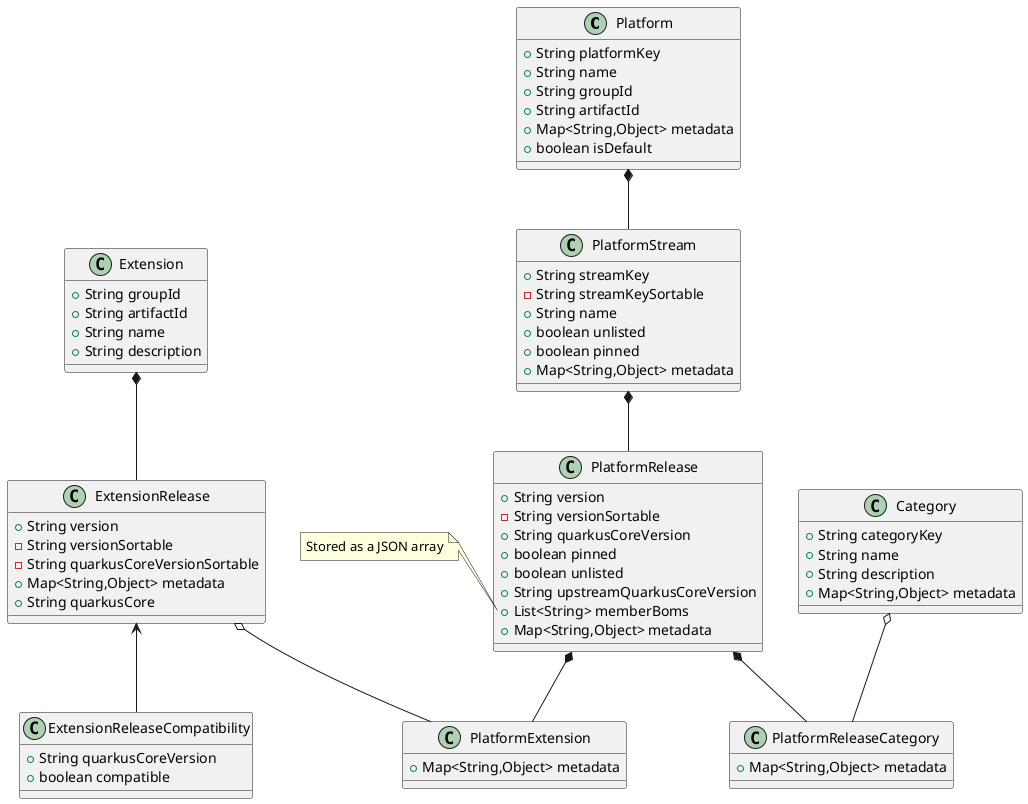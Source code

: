 @startuml
class Platform {
  + String platformKey
  + String name
  + String groupId
  + String artifactId
  + Map<String,Object> metadata
  + boolean isDefault
}

class PlatformStream {
  + String streamKey
  - String streamKeySortable
  + String name
  + boolean unlisted
  + boolean pinned
  + Map<String,Object> metadata
}

class PlatformRelease {
  + String version
  - String versionSortable
  + String quarkusCoreVersion
  + boolean pinned
  + boolean unlisted
  + String upstreamQuarkusCoreVersion
  + List<String> memberBoms
  + Map<String,Object> metadata
}

class PlatformExtension {
  + Map<String,Object> metadata
}

class PlatformReleaseCategory {
  + Map<String,Object> metadata
}

class Extension {
  + String groupId
  + String artifactId
  + String name
  + String description
}

class ExtensionRelease {
  + String version
  - String versionSortable
  - String quarkusCoreVersionSortable
  + Map<String,Object> metadata
  + String quarkusCore
}

class Category {
  + String categoryKey
  + String name
  + String description
  + Map<String,Object> metadata
}

class ExtensionReleaseCompatibility {
  + String quarkusCoreVersion
  + boolean compatible
}

note left of PlatformRelease::memberBoms
  Stored as a JSON array
end note

Category o-- PlatformReleaseCategory

Platform                *-- PlatformStream
PlatformStream          *-- PlatformRelease
PlatformRelease         *-- PlatformExtension
PlatformRelease         *-- PlatformReleaseCategory

Extension        *-- ExtensionRelease
ExtensionRelease o-- PlatformExtension
ExtensionRelease <-- ExtensionReleaseCompatibility
@enduml